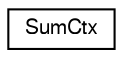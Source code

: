 digraph "Graphical Class Hierarchy"
{
  edge [fontname="FreeSans",fontsize="10",labelfontname="FreeSans",labelfontsize="10"];
  node [fontname="FreeSans",fontsize="10",shape=record];
  rankdir="LR";
  Node0 [label="SumCtx",height=0.2,width=0.4,color="black", fillcolor="white", style="filled",URL="$structSumCtx.html"];
}
